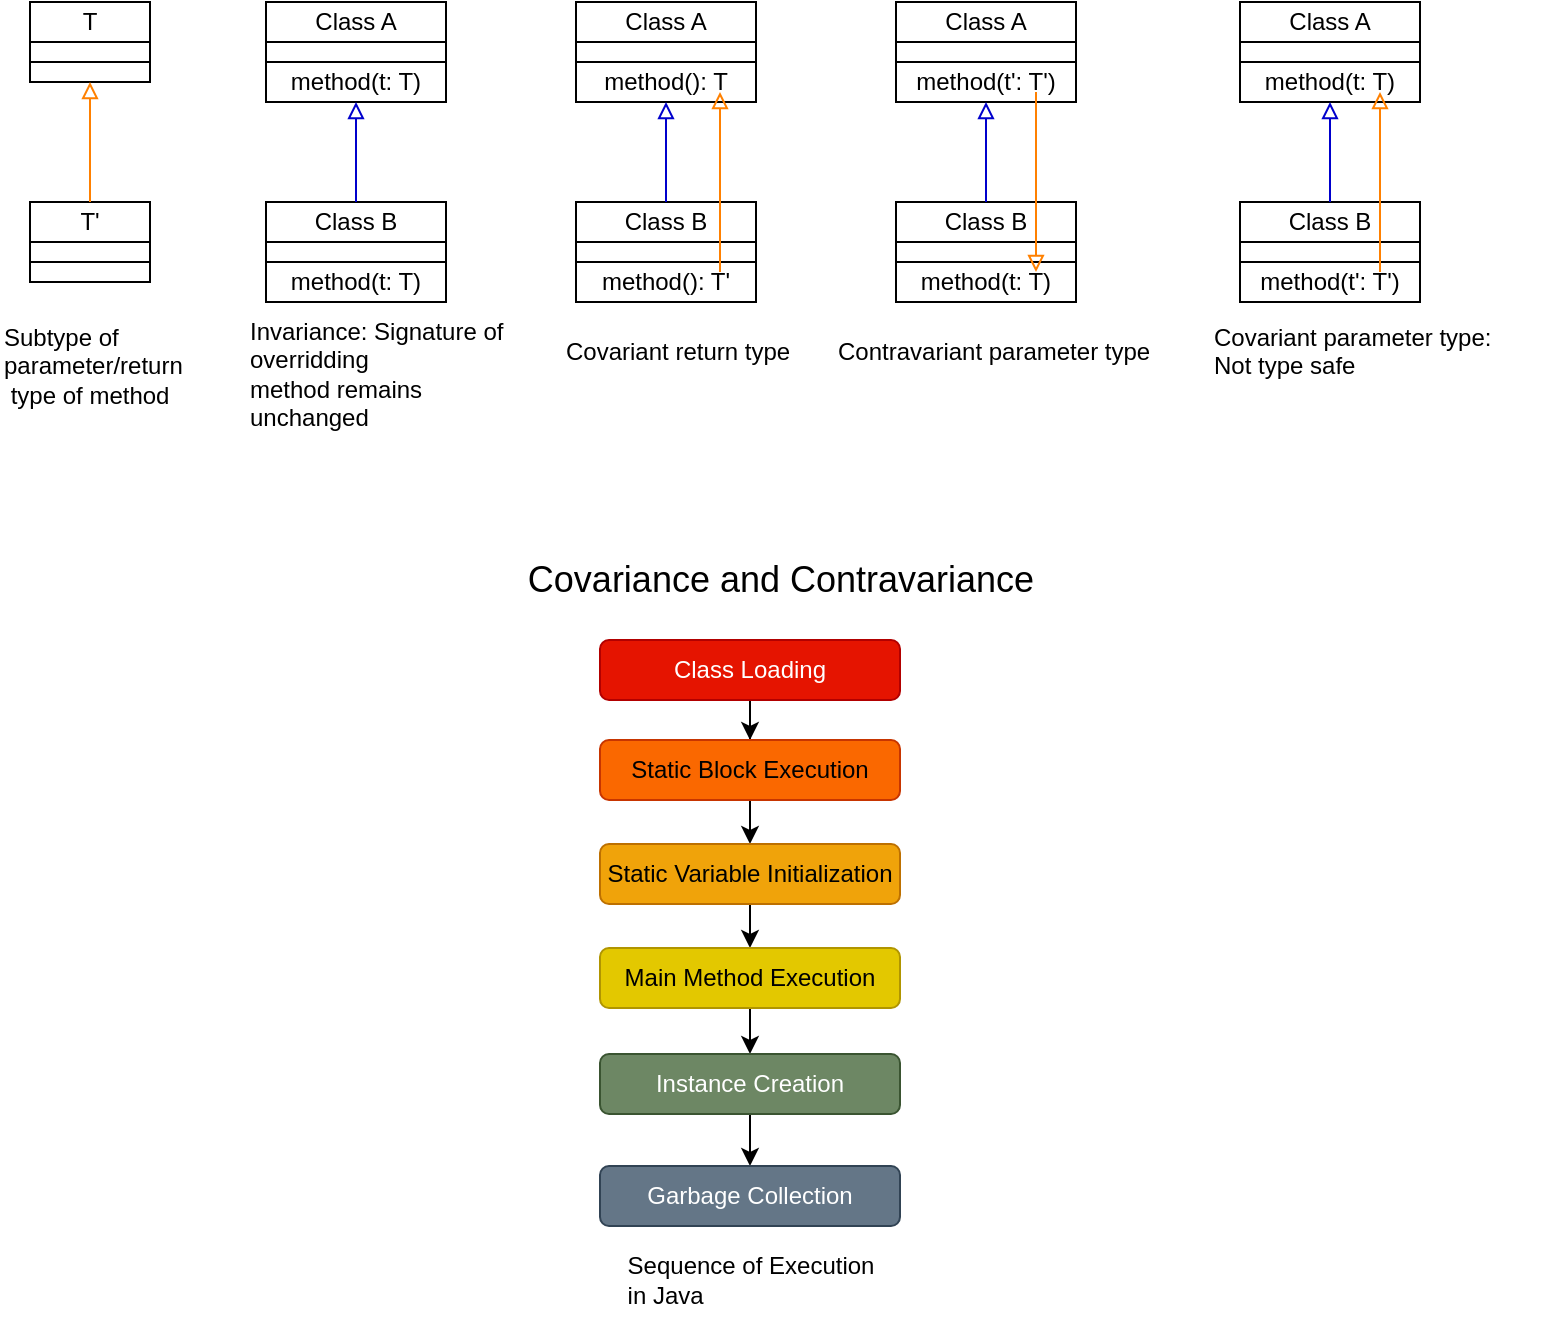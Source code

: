 <mxfile version="28.2.5" pages="3">
  <diagram name="OOPS-basics" id="QpAsIc9VxQo2tAjJdrUa">
    <mxGraphModel dx="1426" dy="793" grid="1" gridSize="10" guides="1" tooltips="1" connect="1" arrows="1" fold="1" page="1" pageScale="1" pageWidth="850" pageHeight="1100" math="0" shadow="0">
      <root>
        <mxCell id="0" />
        <mxCell id="1" parent="0" />
        <mxCell id="6JyDffBrf_J0hEYX_xAe-16" value="" style="group" parent="1" vertex="1" connectable="0">
          <mxGeometry x="65" y="41" width="60" height="40" as="geometry" />
        </mxCell>
        <mxCell id="6JyDffBrf_J0hEYX_xAe-12" value="T" style="rounded=0;whiteSpace=wrap;html=1;" parent="6JyDffBrf_J0hEYX_xAe-16" vertex="1">
          <mxGeometry width="60" height="20" as="geometry" />
        </mxCell>
        <mxCell id="6JyDffBrf_J0hEYX_xAe-13" value="" style="rounded=0;whiteSpace=wrap;html=1;" parent="6JyDffBrf_J0hEYX_xAe-16" vertex="1">
          <mxGeometry y="20" width="60" height="10" as="geometry" />
        </mxCell>
        <mxCell id="6JyDffBrf_J0hEYX_xAe-15" value="" style="rounded=0;whiteSpace=wrap;html=1;" parent="6JyDffBrf_J0hEYX_xAe-16" vertex="1">
          <mxGeometry y="30" width="60" height="10" as="geometry" />
        </mxCell>
        <mxCell id="6JyDffBrf_J0hEYX_xAe-17" value="" style="group" parent="1" vertex="1" connectable="0">
          <mxGeometry x="65" y="141" width="60" height="40" as="geometry" />
        </mxCell>
        <mxCell id="6JyDffBrf_J0hEYX_xAe-18" value="T&#39;" style="rounded=0;whiteSpace=wrap;html=1;" parent="6JyDffBrf_J0hEYX_xAe-17" vertex="1">
          <mxGeometry width="60" height="20" as="geometry" />
        </mxCell>
        <mxCell id="6JyDffBrf_J0hEYX_xAe-19" value="" style="rounded=0;whiteSpace=wrap;html=1;" parent="6JyDffBrf_J0hEYX_xAe-17" vertex="1">
          <mxGeometry y="20" width="60" height="10" as="geometry" />
        </mxCell>
        <mxCell id="6JyDffBrf_J0hEYX_xAe-20" value="" style="rounded=0;whiteSpace=wrap;html=1;" parent="6JyDffBrf_J0hEYX_xAe-17" vertex="1">
          <mxGeometry y="30" width="60" height="10" as="geometry" />
        </mxCell>
        <mxCell id="6JyDffBrf_J0hEYX_xAe-21" value="" style="endArrow=block;endFill=0;html=1;edgeStyle=orthogonalEdgeStyle;align=left;verticalAlign=top;rounded=0;strokeColor=#FF8000;exitX=0.5;exitY=0;exitDx=0;exitDy=0;" parent="1" source="6JyDffBrf_J0hEYX_xAe-18" edge="1">
          <mxGeometry x="-1" relative="1" as="geometry">
            <mxPoint x="95" y="124.429" as="sourcePoint" />
            <mxPoint x="95" y="81" as="targetPoint" />
            <mxPoint as="offset" />
          </mxGeometry>
        </mxCell>
        <mxCell id="6JyDffBrf_J0hEYX_xAe-24" value="" style="group" parent="1" vertex="1" connectable="0">
          <mxGeometry x="183" y="41" width="90" height="50" as="geometry" />
        </mxCell>
        <mxCell id="6JyDffBrf_J0hEYX_xAe-25" value="Class A" style="rounded=0;whiteSpace=wrap;html=1;" parent="6JyDffBrf_J0hEYX_xAe-24" vertex="1">
          <mxGeometry width="90" height="20" as="geometry" />
        </mxCell>
        <mxCell id="6JyDffBrf_J0hEYX_xAe-26" value="" style="rounded=0;whiteSpace=wrap;html=1;" parent="6JyDffBrf_J0hEYX_xAe-24" vertex="1">
          <mxGeometry y="20" width="90" height="10" as="geometry" />
        </mxCell>
        <mxCell id="6JyDffBrf_J0hEYX_xAe-27" value="method(t: T)" style="rounded=0;whiteSpace=wrap;html=1;" parent="6JyDffBrf_J0hEYX_xAe-24" vertex="1">
          <mxGeometry y="30" width="90" height="20" as="geometry" />
        </mxCell>
        <mxCell id="6JyDffBrf_J0hEYX_xAe-37" value="" style="group" parent="1" vertex="1" connectable="0">
          <mxGeometry x="183" y="141" width="90" height="50" as="geometry" />
        </mxCell>
        <mxCell id="6JyDffBrf_J0hEYX_xAe-38" value="Class B" style="rounded=0;whiteSpace=wrap;html=1;" parent="6JyDffBrf_J0hEYX_xAe-37" vertex="1">
          <mxGeometry width="90" height="20" as="geometry" />
        </mxCell>
        <mxCell id="6JyDffBrf_J0hEYX_xAe-39" value="" style="rounded=0;whiteSpace=wrap;html=1;" parent="6JyDffBrf_J0hEYX_xAe-37" vertex="1">
          <mxGeometry y="20" width="90" height="10" as="geometry" />
        </mxCell>
        <mxCell id="6JyDffBrf_J0hEYX_xAe-40" value="method(t: T)" style="rounded=0;whiteSpace=wrap;html=1;" parent="6JyDffBrf_J0hEYX_xAe-37" vertex="1">
          <mxGeometry y="30" width="90" height="20" as="geometry" />
        </mxCell>
        <mxCell id="6JyDffBrf_J0hEYX_xAe-42" style="edgeStyle=orthogonalEdgeStyle;rounded=0;orthogonalLoop=1;jettySize=auto;html=1;entryX=0.5;entryY=1;entryDx=0;entryDy=0;strokeColor=#0000CC;endArrow=block;endFill=0;" parent="1" source="6JyDffBrf_J0hEYX_xAe-38" target="6JyDffBrf_J0hEYX_xAe-27" edge="1">
          <mxGeometry relative="1" as="geometry" />
        </mxCell>
        <mxCell id="6JyDffBrf_J0hEYX_xAe-43" value="" style="group" parent="1" vertex="1" connectable="0">
          <mxGeometry x="338" y="41" width="90" height="50" as="geometry" />
        </mxCell>
        <mxCell id="6JyDffBrf_J0hEYX_xAe-44" value="Class A" style="rounded=0;whiteSpace=wrap;html=1;" parent="6JyDffBrf_J0hEYX_xAe-43" vertex="1">
          <mxGeometry width="90" height="20" as="geometry" />
        </mxCell>
        <mxCell id="6JyDffBrf_J0hEYX_xAe-45" value="" style="rounded=0;whiteSpace=wrap;html=1;" parent="6JyDffBrf_J0hEYX_xAe-43" vertex="1">
          <mxGeometry y="20" width="90" height="10" as="geometry" />
        </mxCell>
        <mxCell id="6JyDffBrf_J0hEYX_xAe-46" value="method(): T" style="rounded=0;whiteSpace=wrap;html=1;" parent="6JyDffBrf_J0hEYX_xAe-43" vertex="1">
          <mxGeometry y="30" width="90" height="20" as="geometry" />
        </mxCell>
        <mxCell id="6JyDffBrf_J0hEYX_xAe-47" value="" style="group" parent="1" vertex="1" connectable="0">
          <mxGeometry x="338" y="141" width="90" height="50" as="geometry" />
        </mxCell>
        <mxCell id="6JyDffBrf_J0hEYX_xAe-48" value="Class B" style="rounded=0;whiteSpace=wrap;html=1;" parent="6JyDffBrf_J0hEYX_xAe-47" vertex="1">
          <mxGeometry width="90" height="20" as="geometry" />
        </mxCell>
        <mxCell id="6JyDffBrf_J0hEYX_xAe-49" value="" style="rounded=0;whiteSpace=wrap;html=1;" parent="6JyDffBrf_J0hEYX_xAe-47" vertex="1">
          <mxGeometry y="20" width="90" height="10" as="geometry" />
        </mxCell>
        <mxCell id="6JyDffBrf_J0hEYX_xAe-50" value="method(): T&#39;" style="rounded=0;whiteSpace=wrap;html=1;" parent="6JyDffBrf_J0hEYX_xAe-47" vertex="1">
          <mxGeometry y="30" width="90" height="20" as="geometry" />
        </mxCell>
        <mxCell id="6JyDffBrf_J0hEYX_xAe-51" style="edgeStyle=orthogonalEdgeStyle;rounded=0;orthogonalLoop=1;jettySize=auto;html=1;entryX=0.5;entryY=1;entryDx=0;entryDy=0;strokeColor=#0000CC;endArrow=block;endFill=0;" parent="1" source="6JyDffBrf_J0hEYX_xAe-48" target="6JyDffBrf_J0hEYX_xAe-46" edge="1">
          <mxGeometry relative="1" as="geometry" />
        </mxCell>
        <mxCell id="6JyDffBrf_J0hEYX_xAe-53" value="" style="endArrow=block;endFill=0;html=1;edgeStyle=orthogonalEdgeStyle;align=left;verticalAlign=top;rounded=0;strokeColor=#FF8000;" parent="1" edge="1">
          <mxGeometry x="-1" relative="1" as="geometry">
            <mxPoint x="410" y="176" as="sourcePoint" />
            <mxPoint x="410" y="86" as="targetPoint" />
            <mxPoint as="offset" />
          </mxGeometry>
        </mxCell>
        <mxCell id="6JyDffBrf_J0hEYX_xAe-54" value="" style="group" parent="1" vertex="1" connectable="0">
          <mxGeometry x="498" y="41" width="90" height="50" as="geometry" />
        </mxCell>
        <mxCell id="6JyDffBrf_J0hEYX_xAe-55" value="Class A" style="rounded=0;whiteSpace=wrap;html=1;" parent="6JyDffBrf_J0hEYX_xAe-54" vertex="1">
          <mxGeometry width="90" height="20" as="geometry" />
        </mxCell>
        <mxCell id="6JyDffBrf_J0hEYX_xAe-56" value="" style="rounded=0;whiteSpace=wrap;html=1;" parent="6JyDffBrf_J0hEYX_xAe-54" vertex="1">
          <mxGeometry y="20" width="90" height="10" as="geometry" />
        </mxCell>
        <mxCell id="6JyDffBrf_J0hEYX_xAe-57" value="method(t&#39;: T&#39;)" style="rounded=0;whiteSpace=wrap;html=1;" parent="6JyDffBrf_J0hEYX_xAe-54" vertex="1">
          <mxGeometry y="30" width="90" height="20" as="geometry" />
        </mxCell>
        <mxCell id="6JyDffBrf_J0hEYX_xAe-58" value="" style="group" parent="1" vertex="1" connectable="0">
          <mxGeometry x="498" y="141" width="90" height="50" as="geometry" />
        </mxCell>
        <mxCell id="6JyDffBrf_J0hEYX_xAe-59" value="Class B" style="rounded=0;whiteSpace=wrap;html=1;" parent="6JyDffBrf_J0hEYX_xAe-58" vertex="1">
          <mxGeometry width="90" height="20" as="geometry" />
        </mxCell>
        <mxCell id="6JyDffBrf_J0hEYX_xAe-60" value="" style="rounded=0;whiteSpace=wrap;html=1;" parent="6JyDffBrf_J0hEYX_xAe-58" vertex="1">
          <mxGeometry y="20" width="90" height="10" as="geometry" />
        </mxCell>
        <mxCell id="6JyDffBrf_J0hEYX_xAe-61" value="method(t: T)" style="rounded=0;whiteSpace=wrap;html=1;" parent="6JyDffBrf_J0hEYX_xAe-58" vertex="1">
          <mxGeometry y="30" width="90" height="20" as="geometry" />
        </mxCell>
        <mxCell id="6JyDffBrf_J0hEYX_xAe-62" style="edgeStyle=orthogonalEdgeStyle;rounded=0;orthogonalLoop=1;jettySize=auto;html=1;entryX=0.5;entryY=1;entryDx=0;entryDy=0;strokeColor=#0000CC;endArrow=block;endFill=0;" parent="1" source="6JyDffBrf_J0hEYX_xAe-59" target="6JyDffBrf_J0hEYX_xAe-57" edge="1">
          <mxGeometry relative="1" as="geometry" />
        </mxCell>
        <mxCell id="6JyDffBrf_J0hEYX_xAe-63" value="" style="endArrow=none;endFill=0;html=1;edgeStyle=orthogonalEdgeStyle;align=left;verticalAlign=top;rounded=0;strokeColor=#FF8000;startArrow=block;startFill=0;" parent="1" edge="1">
          <mxGeometry x="-1" relative="1" as="geometry">
            <mxPoint x="568" y="176" as="sourcePoint" />
            <mxPoint x="568" y="86" as="targetPoint" />
            <mxPoint as="offset" />
          </mxGeometry>
        </mxCell>
        <mxCell id="6JyDffBrf_J0hEYX_xAe-64" value="" style="group" parent="1" vertex="1" connectable="0">
          <mxGeometry x="670" y="41" width="90" height="50" as="geometry" />
        </mxCell>
        <mxCell id="6JyDffBrf_J0hEYX_xAe-65" value="Class A" style="rounded=0;whiteSpace=wrap;html=1;" parent="6JyDffBrf_J0hEYX_xAe-64" vertex="1">
          <mxGeometry width="90" height="20" as="geometry" />
        </mxCell>
        <mxCell id="6JyDffBrf_J0hEYX_xAe-66" value="" style="rounded=0;whiteSpace=wrap;html=1;" parent="6JyDffBrf_J0hEYX_xAe-64" vertex="1">
          <mxGeometry y="20" width="90" height="10" as="geometry" />
        </mxCell>
        <mxCell id="6JyDffBrf_J0hEYX_xAe-67" value="method(t: T)" style="rounded=0;whiteSpace=wrap;html=1;" parent="6JyDffBrf_J0hEYX_xAe-64" vertex="1">
          <mxGeometry y="30" width="90" height="20" as="geometry" />
        </mxCell>
        <mxCell id="6JyDffBrf_J0hEYX_xAe-68" value="" style="group" parent="1" vertex="1" connectable="0">
          <mxGeometry x="670" y="141" width="90" height="50" as="geometry" />
        </mxCell>
        <mxCell id="6JyDffBrf_J0hEYX_xAe-69" value="Class B" style="rounded=0;whiteSpace=wrap;html=1;" parent="6JyDffBrf_J0hEYX_xAe-68" vertex="1">
          <mxGeometry width="90" height="20" as="geometry" />
        </mxCell>
        <mxCell id="6JyDffBrf_J0hEYX_xAe-70" value="" style="rounded=0;whiteSpace=wrap;html=1;" parent="6JyDffBrf_J0hEYX_xAe-68" vertex="1">
          <mxGeometry y="20" width="90" height="10" as="geometry" />
        </mxCell>
        <mxCell id="6JyDffBrf_J0hEYX_xAe-71" value="method(t&#39;: T&#39;)" style="rounded=0;whiteSpace=wrap;html=1;" parent="6JyDffBrf_J0hEYX_xAe-68" vertex="1">
          <mxGeometry y="30" width="90" height="20" as="geometry" />
        </mxCell>
        <mxCell id="6JyDffBrf_J0hEYX_xAe-72" style="edgeStyle=orthogonalEdgeStyle;rounded=0;orthogonalLoop=1;jettySize=auto;html=1;entryX=0.5;entryY=1;entryDx=0;entryDy=0;strokeColor=#0000CC;endArrow=block;endFill=0;" parent="1" source="6JyDffBrf_J0hEYX_xAe-69" target="6JyDffBrf_J0hEYX_xAe-67" edge="1">
          <mxGeometry relative="1" as="geometry" />
        </mxCell>
        <mxCell id="6JyDffBrf_J0hEYX_xAe-74" value="" style="endArrow=block;endFill=0;html=1;edgeStyle=orthogonalEdgeStyle;align=left;verticalAlign=top;rounded=0;strokeColor=#FF8000;" parent="1" edge="1">
          <mxGeometry x="-1" relative="1" as="geometry">
            <mxPoint x="740" y="176" as="sourcePoint" />
            <mxPoint x="740" y="86" as="targetPoint" />
            <mxPoint as="offset" />
          </mxGeometry>
        </mxCell>
        <mxCell id="6JyDffBrf_J0hEYX_xAe-75" value="Subtype of&amp;nbsp;&lt;div&gt;parameter/return&lt;div&gt;&amp;nbsp;type of method&lt;/div&gt;&lt;/div&gt;" style="text;html=1;align=left;verticalAlign=middle;resizable=0;points=[];autosize=1;strokeColor=none;fillColor=none;" parent="1" vertex="1">
          <mxGeometry x="50" y="193" width="110" height="60" as="geometry" />
        </mxCell>
        <mxCell id="6JyDffBrf_J0hEYX_xAe-76" value="Invariance: Signature of&amp;nbsp;&lt;div&gt;overridding&amp;nbsp;&lt;div&gt;method remains&amp;nbsp;&lt;/div&gt;&lt;div&gt;unchanged&lt;/div&gt;&lt;/div&gt;" style="text;html=1;align=left;verticalAlign=middle;resizable=0;points=[];autosize=1;strokeColor=none;fillColor=none;" parent="1" vertex="1">
          <mxGeometry x="173" y="192" width="150" height="70" as="geometry" />
        </mxCell>
        <mxCell id="6JyDffBrf_J0hEYX_xAe-77" value="Covariant return type&lt;div&gt;&lt;br&gt;&lt;/div&gt;" style="text;html=1;align=left;verticalAlign=middle;resizable=0;points=[];autosize=1;strokeColor=none;fillColor=none;" parent="1" vertex="1">
          <mxGeometry x="331" y="203" width="140" height="40" as="geometry" />
        </mxCell>
        <mxCell id="6JyDffBrf_J0hEYX_xAe-78" value="Contravariant parameter type" style="text;html=1;align=left;verticalAlign=middle;resizable=0;points=[];autosize=1;strokeColor=none;fillColor=none;" parent="1" vertex="1">
          <mxGeometry x="467" y="201" width="180" height="30" as="geometry" />
        </mxCell>
        <mxCell id="6JyDffBrf_J0hEYX_xAe-80" value="Covariant parameter type:&amp;nbsp;&lt;div&gt;Not type safe&lt;div&gt;&lt;br&gt;&lt;/div&gt;&lt;/div&gt;" style="text;html=1;align=left;verticalAlign=middle;resizable=0;points=[];autosize=1;strokeColor=none;fillColor=none;" parent="1" vertex="1">
          <mxGeometry x="655" y="193" width="170" height="60" as="geometry" />
        </mxCell>
        <mxCell id="6JyDffBrf_J0hEYX_xAe-82" value="&lt;font style=&quot;font-size: 18px;&quot;&gt;Covariance and Contravariance&lt;/font&gt;" style="text;html=1;align=center;verticalAlign=middle;resizable=0;points=[];autosize=1;strokeColor=none;fillColor=none;" parent="1" vertex="1">
          <mxGeometry x="300" y="310" width="280" height="40" as="geometry" />
        </mxCell>
        <mxCell id="Rs4F7DQiWONIoje04-Jx-9" style="edgeStyle=orthogonalEdgeStyle;rounded=0;orthogonalLoop=1;jettySize=auto;html=1;entryX=0.5;entryY=0;entryDx=0;entryDy=0;" parent="1" source="Rs4F7DQiWONIoje04-Jx-1" target="Rs4F7DQiWONIoje04-Jx-4" edge="1">
          <mxGeometry relative="1" as="geometry" />
        </mxCell>
        <mxCell id="Rs4F7DQiWONIoje04-Jx-1" value="Class Loading" style="rounded=1;whiteSpace=wrap;html=1;fillColor=#e51400;fontColor=#ffffff;strokeColor=#B20000;" parent="1" vertex="1">
          <mxGeometry x="350" y="360" width="150" height="30" as="geometry" />
        </mxCell>
        <mxCell id="Rs4F7DQiWONIoje04-Jx-10" style="edgeStyle=orthogonalEdgeStyle;rounded=0;orthogonalLoop=1;jettySize=auto;html=1;entryX=0.5;entryY=0;entryDx=0;entryDy=0;" parent="1" source="Rs4F7DQiWONIoje04-Jx-4" target="Rs4F7DQiWONIoje04-Jx-5" edge="1">
          <mxGeometry relative="1" as="geometry" />
        </mxCell>
        <mxCell id="Rs4F7DQiWONIoje04-Jx-4" value="Static Block Execution" style="rounded=1;whiteSpace=wrap;html=1;fillColor=#fa6800;fontColor=#000000;strokeColor=#C73500;" parent="1" vertex="1">
          <mxGeometry x="350" y="410" width="150" height="30" as="geometry" />
        </mxCell>
        <mxCell id="Rs4F7DQiWONIoje04-Jx-11" style="edgeStyle=orthogonalEdgeStyle;rounded=0;orthogonalLoop=1;jettySize=auto;html=1;entryX=0.5;entryY=0;entryDx=0;entryDy=0;" parent="1" source="Rs4F7DQiWONIoje04-Jx-5" target="Rs4F7DQiWONIoje04-Jx-6" edge="1">
          <mxGeometry relative="1" as="geometry" />
        </mxCell>
        <mxCell id="Rs4F7DQiWONIoje04-Jx-5" value="Static Variable Initialization" style="rounded=1;whiteSpace=wrap;html=1;fillColor=#f0a30a;fontColor=#000000;strokeColor=#BD7000;" parent="1" vertex="1">
          <mxGeometry x="350" y="462" width="150" height="30" as="geometry" />
        </mxCell>
        <mxCell id="Rs4F7DQiWONIoje04-Jx-12" style="edgeStyle=orthogonalEdgeStyle;rounded=0;orthogonalLoop=1;jettySize=auto;html=1;entryX=0.5;entryY=0;entryDx=0;entryDy=0;" parent="1" source="Rs4F7DQiWONIoje04-Jx-6" target="Rs4F7DQiWONIoje04-Jx-7" edge="1">
          <mxGeometry relative="1" as="geometry" />
        </mxCell>
        <mxCell id="Rs4F7DQiWONIoje04-Jx-6" value="Main Method Execution" style="rounded=1;whiteSpace=wrap;html=1;fillColor=#e3c800;fontColor=#000000;strokeColor=#B09500;" parent="1" vertex="1">
          <mxGeometry x="350" y="514" width="150" height="30" as="geometry" />
        </mxCell>
        <mxCell id="Rs4F7DQiWONIoje04-Jx-13" style="edgeStyle=orthogonalEdgeStyle;rounded=0;orthogonalLoop=1;jettySize=auto;html=1;entryX=0.5;entryY=0;entryDx=0;entryDy=0;" parent="1" source="Rs4F7DQiWONIoje04-Jx-7" target="Rs4F7DQiWONIoje04-Jx-8" edge="1">
          <mxGeometry relative="1" as="geometry" />
        </mxCell>
        <mxCell id="Rs4F7DQiWONIoje04-Jx-7" value="Instance Creation" style="rounded=1;whiteSpace=wrap;html=1;fillColor=#6d8764;fontColor=#ffffff;strokeColor=#3A5431;" parent="1" vertex="1">
          <mxGeometry x="350" y="567" width="150" height="30" as="geometry" />
        </mxCell>
        <mxCell id="Rs4F7DQiWONIoje04-Jx-8" value="Garbage Collection" style="rounded=1;whiteSpace=wrap;html=1;fillColor=#647687;fontColor=#ffffff;strokeColor=#314354;" parent="1" vertex="1">
          <mxGeometry x="350" y="623" width="150" height="30" as="geometry" />
        </mxCell>
        <mxCell id="Rs4F7DQiWONIoje04-Jx-14" value="Sequence of Execution&lt;br&gt;&lt;div style=&quot;text-align: left;&quot;&gt;&lt;span style=&quot;background-color: transparent; color: light-dark(rgb(0, 0, 0), rgb(255, 255, 255));&quot;&gt;in Java&lt;/span&gt;&lt;/div&gt;" style="text;html=1;align=center;verticalAlign=middle;resizable=0;points=[];autosize=1;strokeColor=none;fillColor=none;" parent="1" vertex="1">
          <mxGeometry x="350" y="660" width="150" height="40" as="geometry" />
        </mxCell>
      </root>
    </mxGraphModel>
  </diagram>
  <diagram id="mVsqojiOygB-uuAasu_9" name="Loom">
    <mxGraphModel dx="1426" dy="794" grid="1" gridSize="10" guides="1" tooltips="1" connect="1" arrows="1" fold="1" page="1" pageScale="1" pageWidth="850" pageHeight="1100" math="0" shadow="0">
      <root>
        <mxCell id="0" />
        <mxCell id="1" parent="0" />
        <mxCell id="k1QlYY30l8eu8NrdW4HK-1" value="Spring MVC Application" style="text;html=1;align=center;verticalAlign=middle;resizable=0;points=[];autosize=1;strokeColor=none;fillColor=none;" parent="1" vertex="1">
          <mxGeometry x="330" y="10" width="150" height="30" as="geometry" />
        </mxCell>
        <mxCell id="k1QlYY30l8eu8NrdW4HK-2" value="" style="image;aspect=fixed;html=1;points=[];align=center;fontSize=12;image=img/lib/azure2/general/Browser.svg;sketch=1;curveFitting=1;jiggle=2;" parent="1" vertex="1">
          <mxGeometry x="90" y="166.243" width="45.647" height="36.517" as="geometry" />
        </mxCell>
        <mxCell id="k1QlYY30l8eu8NrdW4HK-3" value="" style="rounded=1;whiteSpace=wrap;html=1;dashed=1;dashPattern=8 8;sketch=1;curveFitting=1;jiggle=2;" parent="1" vertex="1">
          <mxGeometry x="222.346" y="40" width="184.568" height="289" as="geometry" />
        </mxCell>
        <mxCell id="k1QlYY30l8eu8NrdW4HK-5" value="" style="image;aspect=fixed;html=1;points=[];align=center;fontSize=12;image=img/lib/azure2/compute/Azure_Spring_Cloud.svg;" parent="1" vertex="1">
          <mxGeometry x="287.346" y="202.827" width="47.754" height="47.754" as="geometry" />
        </mxCell>
        <mxCell id="k1QlYY30l8eu8NrdW4HK-7" value="" style="dashed=0;outlineConnect=0;html=1;align=center;labelPosition=center;verticalLabelPosition=bottom;verticalAlign=top;shape=mxgraph.webicons.java;gradientColor=#DFDEDE;" parent="1" vertex="1">
          <mxGeometry x="273.543" y="81.588" width="82.173" height="72.18" as="geometry" />
        </mxCell>
        <mxCell id="k1QlYY30l8eu8NrdW4HK-8" value="" style="html=1;verticalLabelPosition=bottom;align=center;labelBackgroundColor=#ffffff;verticalAlign=top;strokeWidth=2;strokeColor=#0080F0;shadow=0;dashed=0;shape=mxgraph.ios7.icons.data;" parent="1" vertex="1">
          <mxGeometry x="559.383" y="43.524" width="56.173" height="49.341" as="geometry" />
        </mxCell>
        <mxCell id="k1QlYY30l8eu8NrdW4HK-9" value="" style="image;aspect=fixed;html=1;points=[];align=center;fontSize=12;image=img/lib/azure2/general/Files.svg;sketch=1;curveFitting=1;jiggle=2;" parent="1" vertex="1">
          <mxGeometry x="559.383" y="108.726" width="56.181" height="61.448" as="geometry" />
        </mxCell>
        <mxCell id="k1QlYY30l8eu8NrdW4HK-10" value="" style="outlineConnect=0;fontColor=#232F3E;gradientColor=none;strokeColor=#232F3E;fillColor=#ffffff;dashed=0;verticalLabelPosition=bottom;verticalAlign=top;align=center;html=1;fontSize=12;fontStyle=0;aspect=fixed;shape=mxgraph.aws4.resourceIcon;resIcon=mxgraph.aws4.internet;" parent="1" vertex="1">
          <mxGeometry x="559.383" y="192.959" width="61.799" height="61.799" as="geometry" />
        </mxCell>
        <mxCell id="k1QlYY30l8eu8NrdW4HK-11" value="" style="points=[];aspect=fixed;html=1;align=center;shadow=0;dashed=0;fillColor=#FF6A00;strokeColor=none;shape=mxgraph.alibaba_cloud.kafka;" parent="1" vertex="1">
          <mxGeometry x="559.383" y="283.183" width="56.883" height="42.136" as="geometry" />
        </mxCell>
        <mxCell id="k1QlYY30l8eu8NrdW4HK-12" value="" style="endArrow=classic;html=1;rounded=0;sketch=1;curveFitting=1;jiggle=2;" parent="1" edge="1">
          <mxGeometry width="50" height="50" relative="1" as="geometry">
            <mxPoint x="406.914" y="67.49" as="sourcePoint" />
            <mxPoint x="559.383" y="67.49" as="targetPoint" />
          </mxGeometry>
        </mxCell>
        <mxCell id="k1QlYY30l8eu8NrdW4HK-13" value="" style="endArrow=classic;html=1;rounded=0;sketch=1;curveFitting=1;jiggle=2;" parent="1" edge="1">
          <mxGeometry width="50" height="50" relative="1" as="geometry">
            <mxPoint x="406.914" y="130.929" as="sourcePoint" />
            <mxPoint x="559.383" y="130.929" as="targetPoint" />
          </mxGeometry>
        </mxCell>
        <mxCell id="k1QlYY30l8eu8NrdW4HK-14" value="" style="endArrow=classic;html=1;rounded=0;sketch=1;curveFitting=1;jiggle=2;" parent="1" edge="1">
          <mxGeometry width="50" height="50" relative="1" as="geometry">
            <mxPoint x="406.914" y="223.734" as="sourcePoint" />
            <mxPoint x="559.383" y="223.734" as="targetPoint" />
          </mxGeometry>
        </mxCell>
        <mxCell id="k1QlYY30l8eu8NrdW4HK-15" value="" style="endArrow=classic;html=1;rounded=0;sketch=1;curveFitting=1;jiggle=2;" parent="1" edge="1">
          <mxGeometry width="50" height="50" relative="1" as="geometry">
            <mxPoint x="406.914" y="300.1" as="sourcePoint" />
            <mxPoint x="559.383" y="300.1" as="targetPoint" />
          </mxGeometry>
        </mxCell>
        <mxCell id="k1QlYY30l8eu8NrdW4HK-16" value="Database" style="text;html=1;align=center;verticalAlign=middle;resizable=0;points=[];autosize=1;strokeColor=none;fillColor=none;sketch=1;curveFitting=1;jiggle=2;" parent="1" vertex="1">
          <mxGeometry x="447.037" y="43.524" width="70" height="30" as="geometry" />
        </mxCell>
        <mxCell id="k1QlYY30l8eu8NrdW4HK-17" value="InputStream" style="text;html=1;align=center;verticalAlign=middle;resizable=0;points=[];autosize=1;strokeColor=none;fillColor=none;sketch=1;curveFitting=1;jiggle=2;" parent="1" vertex="1">
          <mxGeometry x="439.012" y="107.104" width="90" height="30" as="geometry" />
        </mxCell>
        <mxCell id="k1QlYY30l8eu8NrdW4HK-18" value="HTTP" style="text;html=1;align=center;verticalAlign=middle;resizable=0;points=[];autosize=1;strokeColor=none;fillColor=none;sketch=1;curveFitting=1;jiggle=2;" parent="1" vertex="1">
          <mxGeometry x="463.086" y="202.827" width="50" height="30" as="geometry" />
        </mxCell>
        <mxCell id="k1QlYY30l8eu8NrdW4HK-19" value="Message Brokers" style="text;html=1;align=center;verticalAlign=middle;resizable=0;points=[];autosize=1;strokeColor=none;fillColor=none;sketch=1;curveFitting=1;jiggle=2;" parent="1" vertex="1">
          <mxGeometry x="435" y="277.544" width="120" height="30" as="geometry" />
        </mxCell>
        <mxCell id="k1QlYY30l8eu8NrdW4HK-21" value="" style="endArrow=classic;html=1;rounded=0;sketch=1;curveFitting=1;jiggle=2;" parent="1" edge="1">
          <mxGeometry width="50" height="50" relative="1" as="geometry">
            <mxPoint x="140" y="190" as="sourcePoint" />
            <mxPoint x="220" y="190" as="targetPoint" />
          </mxGeometry>
        </mxCell>
        <mxCell id="k1QlYY30l8eu8NrdW4HK-22" value="Thread Per Request Model - Spring" style="text;html=1;align=center;verticalAlign=middle;resizable=0;points=[];autosize=1;strokeColor=none;fillColor=none;sketch=1;curveFitting=1;jiggle=2;" parent="1" vertex="1">
          <mxGeometry x="110" y="369" width="210" height="30" as="geometry" />
        </mxCell>
        <mxCell id="k1QlYY30l8eu8NrdW4HK-23" value="" style="image;aspect=fixed;html=1;points=[];align=center;fontSize=12;image=img/lib/azure2/general/Browser.svg;sketch=1;curveFitting=1;jiggle=2;" parent="1" vertex="1">
          <mxGeometry x="90" y="484.5" width="125" height="100" as="geometry" />
        </mxCell>
        <mxCell id="k1QlYY30l8eu8NrdW4HK-24" value="" style="rounded=1;whiteSpace=wrap;html=1;dashed=1;dashPattern=8 8;sketch=1;curveFitting=1;jiggle=2;" parent="1" vertex="1">
          <mxGeometry x="330" y="390" width="160" height="260" as="geometry" />
        </mxCell>
        <mxCell id="k1QlYY30l8eu8NrdW4HK-25" value="Thread" style="rounded=1;whiteSpace=wrap;html=1;fillColor=#f8cecc;strokeColor=#b85450;sketch=1;curveFitting=1;jiggle=2;" parent="1" vertex="1">
          <mxGeometry x="347.95" y="398" width="120" height="30" as="geometry" />
        </mxCell>
        <mxCell id="k1QlYY30l8eu8NrdW4HK-26" value="Thread" style="rounded=1;whiteSpace=wrap;html=1;fillColor=#f8cecc;strokeColor=#b85450;sketch=1;curveFitting=1;jiggle=2;" parent="1" vertex="1">
          <mxGeometry x="347.95" y="447.5" width="120" height="30" as="geometry" />
        </mxCell>
        <mxCell id="k1QlYY30l8eu8NrdW4HK-27" value="Thread" style="rounded=1;whiteSpace=wrap;html=1;fillColor=#f8cecc;strokeColor=#b85450;sketch=1;curveFitting=1;jiggle=2;" parent="1" vertex="1">
          <mxGeometry x="349.04" y="493" width="120" height="30" as="geometry" />
        </mxCell>
        <mxCell id="k1QlYY30l8eu8NrdW4HK-28" value="Thread" style="rounded=1;whiteSpace=wrap;html=1;fillColor=#f8cecc;strokeColor=#b85450;sketch=1;curveFitting=1;jiggle=2;" parent="1" vertex="1">
          <mxGeometry x="349.04" y="543" width="120" height="30" as="geometry" />
        </mxCell>
        <mxCell id="k1QlYY30l8eu8NrdW4HK-29" value="Thread" style="rounded=1;whiteSpace=wrap;html=1;fillColor=#f8cecc;strokeColor=#b85450;sketch=1;curveFitting=1;jiggle=2;" parent="1" vertex="1">
          <mxGeometry x="349.04" y="593" width="120" height="30" as="geometry" />
        </mxCell>
        <mxCell id="k1QlYY30l8eu8NrdW4HK-30" value="" style="endArrow=classic;html=1;rounded=0;sketch=1;curveFitting=1;jiggle=2;" parent="1" edge="1">
          <mxGeometry width="50" height="50" relative="1" as="geometry">
            <mxPoint x="220" y="500" as="sourcePoint" />
            <mxPoint x="320" y="500" as="targetPoint" />
          </mxGeometry>
        </mxCell>
        <mxCell id="k1QlYY30l8eu8NrdW4HK-31" value="" style="endArrow=classic;html=1;rounded=0;sketch=1;curveFitting=1;jiggle=2;" parent="1" edge="1">
          <mxGeometry width="50" height="50" relative="1" as="geometry">
            <mxPoint x="320" y="550" as="sourcePoint" />
            <mxPoint x="220" y="550" as="targetPoint" />
          </mxGeometry>
        </mxCell>
        <mxCell id="k1QlYY30l8eu8NrdW4HK-32" value="Request" style="text;html=1;align=center;verticalAlign=middle;resizable=0;points=[];autosize=1;strokeColor=none;fillColor=none;sketch=1;curveFitting=1;jiggle=2;" parent="1" vertex="1">
          <mxGeometry x="235" y="470" width="70" height="30" as="geometry" />
        </mxCell>
        <mxCell id="k1QlYY30l8eu8NrdW4HK-33" value="Response" style="text;html=1;align=center;verticalAlign=middle;resizable=0;points=[];autosize=1;strokeColor=none;fillColor=none;sketch=1;curveFitting=1;jiggle=2;" parent="1" vertex="1">
          <mxGeometry x="230" y="518" width="80" height="30" as="geometry" />
        </mxCell>
        <mxCell id="k1QlYY30l8eu8NrdW4HK-34" value="" style="html=1;verticalLabelPosition=bottom;align=center;labelBackgroundColor=#ffffff;verticalAlign=top;strokeWidth=2;strokeColor=#0080F0;shadow=0;dashed=0;shape=mxgraph.ios7.icons.data;" parent="1" vertex="1">
          <mxGeometry x="601" y="399" width="30" height="30" as="geometry" />
        </mxCell>
        <mxCell id="k1QlYY30l8eu8NrdW4HK-35" value="" style="image;aspect=fixed;html=1;points=[];align=center;fontSize=12;image=img/lib/azure2/general/Files.svg;sketch=1;curveFitting=1;jiggle=2;" parent="1" vertex="1">
          <mxGeometry x="600" y="445.1" width="31.82" height="34.8" as="geometry" />
        </mxCell>
        <mxCell id="k1QlYY30l8eu8NrdW4HK-36" value="" style="outlineConnect=0;fontColor=#232F3E;gradientColor=none;strokeColor=#232F3E;fillColor=#ffffff;dashed=0;verticalLabelPosition=bottom;verticalAlign=top;align=center;html=1;fontSize=12;fontStyle=0;aspect=fixed;shape=mxgraph.aws4.resourceIcon;resIcon=mxgraph.aws4.internet;" parent="1" vertex="1">
          <mxGeometry x="600" y="541.86" width="32.28" height="32.28" as="geometry" />
        </mxCell>
        <mxCell id="k1QlYY30l8eu8NrdW4HK-37" value="" style="points=[];aspect=fixed;html=1;align=center;shadow=0;dashed=0;fillColor=#FF6A00;strokeColor=none;shape=mxgraph.alibaba_cloud.kafka;" parent="1" vertex="1">
          <mxGeometry x="602.18" y="597.83" width="27.46" height="20.34" as="geometry" />
        </mxCell>
        <mxCell id="k1QlYY30l8eu8NrdW4HK-38" value="" style="html=1;verticalLabelPosition=bottom;align=center;labelBackgroundColor=#ffffff;verticalAlign=top;strokeWidth=2;strokeColor=#0080F0;shadow=0;dashed=0;shape=mxgraph.ios7.icons.data;" parent="1" vertex="1">
          <mxGeometry x="598.73" y="493" width="30" height="30" as="geometry" />
        </mxCell>
        <mxCell id="k1QlYY30l8eu8NrdW4HK-39" value="" style="endArrow=classic;html=1;rounded=0;sketch=1;curveFitting=1;jiggle=2;" parent="1" edge="1">
          <mxGeometry width="50" height="50" relative="1" as="geometry">
            <mxPoint x="470" y="410" as="sourcePoint" />
            <mxPoint x="590" y="410" as="targetPoint" />
          </mxGeometry>
        </mxCell>
        <mxCell id="k1QlYY30l8eu8NrdW4HK-40" value="" style="endArrow=classic;html=1;rounded=0;sketch=1;curveFitting=1;jiggle=2;" parent="1" edge="1">
          <mxGeometry width="50" height="50" relative="1" as="geometry">
            <mxPoint x="469.73" y="462.16" as="sourcePoint" />
            <mxPoint x="589.73" y="462.16" as="targetPoint" />
          </mxGeometry>
        </mxCell>
        <mxCell id="k1QlYY30l8eu8NrdW4HK-41" value="" style="endArrow=classic;html=1;rounded=0;sketch=1;curveFitting=1;jiggle=2;" parent="1" edge="1">
          <mxGeometry width="50" height="50" relative="1" as="geometry">
            <mxPoint x="470.95" y="507.66" as="sourcePoint" />
            <mxPoint x="590.95" y="507.66" as="targetPoint" />
          </mxGeometry>
        </mxCell>
        <mxCell id="k1QlYY30l8eu8NrdW4HK-42" value="" style="endArrow=classic;html=1;rounded=0;sketch=1;curveFitting=1;jiggle=2;" parent="1" edge="1">
          <mxGeometry width="50" height="50" relative="1" as="geometry">
            <mxPoint x="472.04" y="557.66" as="sourcePoint" />
            <mxPoint x="592.04" y="557.66" as="targetPoint" />
          </mxGeometry>
        </mxCell>
        <mxCell id="k1QlYY30l8eu8NrdW4HK-43" value="" style="endArrow=classic;html=1;rounded=0;sketch=1;curveFitting=1;jiggle=2;" parent="1" edge="1">
          <mxGeometry width="50" height="50" relative="1" as="geometry">
            <mxPoint x="471.04" y="607.66" as="sourcePoint" />
            <mxPoint x="591.04" y="607.66" as="targetPoint" />
          </mxGeometry>
        </mxCell>
        <mxCell id="k1QlYY30l8eu8NrdW4HK-44" value="&lt;font style=&quot;color: light-dark(rgb(0, 0, 0), rgb(255, 0, 0));&quot;&gt;* Only maximum number of threads are allowed&lt;/font&gt;" style="text;html=1;align=center;verticalAlign=middle;resizable=0;points=[];autosize=1;strokeColor=none;fillColor=none;" parent="1" vertex="1">
          <mxGeometry x="90" y="650" width="280" height="30" as="geometry" />
        </mxCell>
        <mxCell id="k1QlYY30l8eu8NrdW4HK-45" value="Java is Made of Threads: wrapper around OS threads" style="text;html=1;align=center;verticalAlign=middle;resizable=0;points=[];autosize=1;strokeColor=none;fillColor=none;" parent="1" vertex="1">
          <mxGeometry x="90" y="690" width="310" height="30" as="geometry" />
        </mxCell>
        <mxCell id="k1QlYY30l8eu8NrdW4HK-46" value="" style="rounded=1;whiteSpace=wrap;html=1;dashed=1;sketch=1;curveFitting=1;jiggle=2;" parent="1" vertex="1">
          <mxGeometry x="110" y="720" width="530" height="290" as="geometry" />
        </mxCell>
        <mxCell id="k1QlYY30l8eu8NrdW4HK-48" value="" style="endArrow=none;dashed=1;html=1;rounded=0;entryX=0.925;entryY=0.483;entryDx=0;entryDy=0;entryPerimeter=0;sketch=1;curveFitting=1;jiggle=2;" parent="1" edge="1">
          <mxGeometry width="50" height="50" relative="1" as="geometry">
            <mxPoint x="139" y="865" as="sourcePoint" />
            <mxPoint x="609.25" y="865.07" as="targetPoint" />
          </mxGeometry>
        </mxCell>
        <mxCell id="k1QlYY30l8eu8NrdW4HK-49" value="&lt;font style=&quot;font-size: 16px;&quot;&gt;Java&lt;/font&gt;" style="text;html=1;align=center;verticalAlign=middle;resizable=0;points=[];autosize=1;strokeColor=none;fillColor=none;sketch=1;curveFitting=1;jiggle=2;" parent="1" vertex="1">
          <mxGeometry x="122.5" y="750" width="60" height="30" as="geometry" />
        </mxCell>
        <mxCell id="k1QlYY30l8eu8NrdW4HK-50" value="&lt;font style=&quot;font-size: 16px;&quot;&gt;OS&lt;/font&gt;" style="text;html=1;align=center;verticalAlign=middle;resizable=0;points=[];autosize=1;strokeColor=none;fillColor=none;sketch=1;curveFitting=1;jiggle=2;" parent="1" vertex="1">
          <mxGeometry x="127.5" y="920" width="50" height="30" as="geometry" />
        </mxCell>
        <mxCell id="k1QlYY30l8eu8NrdW4HK-51" value="Scheduler" style="rounded=1;whiteSpace=wrap;html=1;dashed=1;sketch=1;curveFitting=1;jiggle=2;" parent="1" vertex="1">
          <mxGeometry x="145" y="876" width="70" height="20" as="geometry" />
        </mxCell>
        <mxCell id="k1QlYY30l8eu8NrdW4HK-65" style="edgeStyle=orthogonalEdgeStyle;rounded=0;orthogonalLoop=1;jettySize=auto;html=1;entryX=0.5;entryY=1;entryDx=0;entryDy=0;endArrow=none;startFill=0;sketch=1;curveFitting=1;jiggle=2;" parent="1" source="k1QlYY30l8eu8NrdW4HK-52" target="k1QlYY30l8eu8NrdW4HK-58" edge="1">
          <mxGeometry relative="1" as="geometry" />
        </mxCell>
        <mxCell id="k1QlYY30l8eu8NrdW4HK-52" value="" style="rounded=0;whiteSpace=wrap;html=1;sketch=1;curveFitting=1;jiggle=2;" parent="1" vertex="1">
          <mxGeometry x="235" y="903" width="34" height="94" as="geometry" />
        </mxCell>
        <mxCell id="k1QlYY30l8eu8NrdW4HK-66" style="edgeStyle=orthogonalEdgeStyle;rounded=0;orthogonalLoop=1;jettySize=auto;html=1;entryX=0.5;entryY=1;entryDx=0;entryDy=0;endArrow=none;startFill=0;sketch=1;curveFitting=1;jiggle=2;" parent="1" source="k1QlYY30l8eu8NrdW4HK-53" target="k1QlYY30l8eu8NrdW4HK-59" edge="1">
          <mxGeometry relative="1" as="geometry" />
        </mxCell>
        <mxCell id="k1QlYY30l8eu8NrdW4HK-53" value="" style="rounded=0;whiteSpace=wrap;html=1;sketch=1;curveFitting=1;jiggle=2;" parent="1" vertex="1">
          <mxGeometry x="296.63" y="903" width="34" height="94" as="geometry" />
        </mxCell>
        <mxCell id="k1QlYY30l8eu8NrdW4HK-67" style="edgeStyle=orthogonalEdgeStyle;rounded=0;orthogonalLoop=1;jettySize=auto;html=1;endArrow=none;startFill=0;sketch=1;curveFitting=1;jiggle=2;" parent="1" source="k1QlYY30l8eu8NrdW4HK-54" target="k1QlYY30l8eu8NrdW4HK-60" edge="1">
          <mxGeometry relative="1" as="geometry" />
        </mxCell>
        <mxCell id="k1QlYY30l8eu8NrdW4HK-54" value="" style="rounded=0;whiteSpace=wrap;html=1;sketch=1;curveFitting=1;jiggle=2;" parent="1" vertex="1">
          <mxGeometry x="354.72" y="903" width="34" height="94" as="geometry" />
        </mxCell>
        <mxCell id="k1QlYY30l8eu8NrdW4HK-68" style="edgeStyle=orthogonalEdgeStyle;rounded=0;orthogonalLoop=1;jettySize=auto;html=1;endArrow=none;startFill=0;sketch=1;curveFitting=1;jiggle=2;" parent="1" source="k1QlYY30l8eu8NrdW4HK-55" target="k1QlYY30l8eu8NrdW4HK-61" edge="1">
          <mxGeometry relative="1" as="geometry" />
        </mxCell>
        <mxCell id="k1QlYY30l8eu8NrdW4HK-55" value="" style="rounded=0;whiteSpace=wrap;html=1;sketch=1;curveFitting=1;jiggle=2;" parent="1" vertex="1">
          <mxGeometry x="412.04" y="903" width="34" height="94" as="geometry" />
        </mxCell>
        <mxCell id="k1QlYY30l8eu8NrdW4HK-69" style="edgeStyle=orthogonalEdgeStyle;rounded=0;orthogonalLoop=1;jettySize=auto;html=1;endArrow=none;startFill=0;sketch=1;curveFitting=1;jiggle=2;" parent="1" source="k1QlYY30l8eu8NrdW4HK-56" target="k1QlYY30l8eu8NrdW4HK-62" edge="1">
          <mxGeometry relative="1" as="geometry" />
        </mxCell>
        <mxCell id="k1QlYY30l8eu8NrdW4HK-56" value="" style="rounded=0;whiteSpace=wrap;html=1;sketch=1;curveFitting=1;jiggle=2;" parent="1" vertex="1">
          <mxGeometry x="470.09" y="903" width="34" height="94" as="geometry" />
        </mxCell>
        <mxCell id="k1QlYY30l8eu8NrdW4HK-70" style="edgeStyle=orthogonalEdgeStyle;rounded=0;orthogonalLoop=1;jettySize=auto;html=1;entryX=0.5;entryY=1;entryDx=0;entryDy=0;endArrow=none;startFill=0;sketch=1;curveFitting=1;jiggle=2;" parent="1" source="k1QlYY30l8eu8NrdW4HK-57" target="k1QlYY30l8eu8NrdW4HK-63" edge="1">
          <mxGeometry relative="1" as="geometry" />
        </mxCell>
        <mxCell id="k1QlYY30l8eu8NrdW4HK-57" value="" style="rounded=0;whiteSpace=wrap;html=1;sketch=1;curveFitting=1;jiggle=2;" parent="1" vertex="1">
          <mxGeometry x="539" y="903" width="34" height="94" as="geometry" />
        </mxCell>
        <mxCell id="k1QlYY30l8eu8NrdW4HK-58" value="" style="rounded=0;whiteSpace=wrap;html=1;fillColor=#dae8fc;strokeColor=#6c8ebf;sketch=1;curveFitting=1;jiggle=2;" parent="1" vertex="1">
          <mxGeometry x="235.04" y="730" width="34" height="94" as="geometry" />
        </mxCell>
        <mxCell id="k1QlYY30l8eu8NrdW4HK-59" value="" style="rounded=0;whiteSpace=wrap;html=1;fillColor=#dae8fc;strokeColor=#6c8ebf;sketch=1;curveFitting=1;jiggle=2;" parent="1" vertex="1">
          <mxGeometry x="296.67" y="730" width="34" height="94" as="geometry" />
        </mxCell>
        <mxCell id="k1QlYY30l8eu8NrdW4HK-60" value="" style="rounded=0;whiteSpace=wrap;html=1;fillColor=#dae8fc;strokeColor=#6c8ebf;sketch=1;curveFitting=1;jiggle=2;" parent="1" vertex="1">
          <mxGeometry x="354.76" y="730" width="34" height="94" as="geometry" />
        </mxCell>
        <mxCell id="k1QlYY30l8eu8NrdW4HK-61" value="" style="rounded=0;whiteSpace=wrap;html=1;fillColor=#dae8fc;strokeColor=#6c8ebf;sketch=1;curveFitting=1;jiggle=2;" parent="1" vertex="1">
          <mxGeometry x="412.08" y="730" width="34" height="94" as="geometry" />
        </mxCell>
        <mxCell id="k1QlYY30l8eu8NrdW4HK-62" value="" style="rounded=0;whiteSpace=wrap;html=1;fillColor=#dae8fc;strokeColor=#6c8ebf;sketch=1;curveFitting=1;jiggle=2;" parent="1" vertex="1">
          <mxGeometry x="470.13" y="730" width="34" height="94" as="geometry" />
        </mxCell>
        <mxCell id="k1QlYY30l8eu8NrdW4HK-63" value="" style="rounded=0;whiteSpace=wrap;html=1;fillColor=#dae8fc;strokeColor=#6c8ebf;sketch=1;curveFitting=1;jiggle=2;" parent="1" vertex="1">
          <mxGeometry x="539.04" y="730" width="34" height="94" as="geometry" />
        </mxCell>
        <mxCell id="k1QlYY30l8eu8NrdW4HK-64" value="1:1" style="text;html=1;align=center;verticalAlign=middle;resizable=0;points=[];autosize=1;strokeColor=none;fillColor=none;sketch=1;curveFitting=1;jiggle=2;" parent="1" vertex="1">
          <mxGeometry x="105" y="850" width="40" height="30" as="geometry" />
        </mxCell>
        <mxCell id="k1QlYY30l8eu8NrdW4HK-71" value="Java Threads&lt;br&gt;or&lt;br&gt;Platform Threads" style="text;html=1;align=center;verticalAlign=middle;resizable=0;points=[];autosize=1;strokeColor=none;fillColor=none;" parent="1" vertex="1">
          <mxGeometry x="650" y="735" width="120" height="60" as="geometry" />
        </mxCell>
        <mxCell id="k1QlYY30l8eu8NrdW4HK-72" value="OS Threads&lt;br&gt;or&lt;br&gt;Native Threads" style="text;html=1;align=center;verticalAlign=middle;resizable=0;points=[];autosize=1;strokeColor=none;fillColor=none;" parent="1" vertex="1">
          <mxGeometry x="660" y="920" width="100" height="60" as="geometry" />
        </mxCell>
        <mxCell id="k1QlYY30l8eu8NrdW4HK-73" value="" style="rounded=1;whiteSpace=wrap;html=1;dashed=1;" parent="1" vertex="1">
          <mxGeometry x="109.22" y="1060" width="530" height="300" as="geometry" />
        </mxCell>
        <mxCell id="k1QlYY30l8eu8NrdW4HK-74" value="" style="endArrow=none;dashed=1;html=1;rounded=0;entryX=0.925;entryY=0.483;entryDx=0;entryDy=0;entryPerimeter=0;" parent="1" edge="1">
          <mxGeometry width="50" height="50" relative="1" as="geometry">
            <mxPoint x="138.22" y="1215" as="sourcePoint" />
            <mxPoint x="608.47" y="1215.07" as="targetPoint" />
          </mxGeometry>
        </mxCell>
        <mxCell id="k1QlYY30l8eu8NrdW4HK-75" value="&lt;font style=&quot;font-size: 16px;&quot;&gt;Java&lt;/font&gt;" style="text;html=1;align=center;verticalAlign=middle;resizable=0;points=[];autosize=1;strokeColor=none;fillColor=none;" parent="1" vertex="1">
          <mxGeometry x="121.72" y="1100" width="60" height="30" as="geometry" />
        </mxCell>
        <mxCell id="k1QlYY30l8eu8NrdW4HK-76" value="&lt;font style=&quot;font-size: 16px;&quot;&gt;OS&lt;/font&gt;" style="text;html=1;align=center;verticalAlign=middle;resizable=0;points=[];autosize=1;strokeColor=none;fillColor=none;" parent="1" vertex="1">
          <mxGeometry x="126.72" y="1270" width="50" height="30" as="geometry" />
        </mxCell>
        <mxCell id="k1QlYY30l8eu8NrdW4HK-77" value="Scheduler" style="rounded=1;whiteSpace=wrap;html=1;dashed=1;" parent="1" vertex="1">
          <mxGeometry x="144.22" y="1226" width="70" height="20" as="geometry" />
        </mxCell>
        <mxCell id="k1QlYY30l8eu8NrdW4HK-96" value="1:1" style="text;html=1;align=center;verticalAlign=middle;resizable=0;points=[];autosize=1;strokeColor=none;fillColor=none;" parent="1" vertex="1">
          <mxGeometry x="104.22" y="1200" width="40" height="30" as="geometry" />
        </mxCell>
        <mxCell id="k1QlYY30l8eu8NrdW4HK-137" style="edgeStyle=orthogonalEdgeStyle;rounded=0;orthogonalLoop=1;jettySize=auto;html=1;entryX=0.5;entryY=1;entryDx=0;entryDy=0;endArrow=none;startFill=0;" parent="1" source="k1QlYY30l8eu8NrdW4HK-97" target="k1QlYY30l8eu8NrdW4HK-101" edge="1">
          <mxGeometry relative="1" as="geometry" />
        </mxCell>
        <mxCell id="k1QlYY30l8eu8NrdW4HK-97" value="" style="rounded=0;whiteSpace=wrap;html=1;" parent="1" vertex="1">
          <mxGeometry x="242.5" y="1280" width="40" height="40" as="geometry" />
        </mxCell>
        <mxCell id="k1QlYY30l8eu8NrdW4HK-138" style="edgeStyle=orthogonalEdgeStyle;rounded=0;orthogonalLoop=1;jettySize=auto;html=1;endArrow=none;startFill=0;" parent="1" source="k1QlYY30l8eu8NrdW4HK-98" target="k1QlYY30l8eu8NrdW4HK-106" edge="1">
          <mxGeometry relative="1" as="geometry" />
        </mxCell>
        <mxCell id="k1QlYY30l8eu8NrdW4HK-98" value="" style="rounded=0;whiteSpace=wrap;html=1;" parent="1" vertex="1">
          <mxGeometry x="334" y="1280" width="40" height="40" as="geometry" />
        </mxCell>
        <mxCell id="k1QlYY30l8eu8NrdW4HK-139" style="edgeStyle=orthogonalEdgeStyle;rounded=0;orthogonalLoop=1;jettySize=auto;html=1;endArrow=none;startFill=0;" parent="1" source="k1QlYY30l8eu8NrdW4HK-99" target="k1QlYY30l8eu8NrdW4HK-107" edge="1">
          <mxGeometry relative="1" as="geometry" />
        </mxCell>
        <mxCell id="k1QlYY30l8eu8NrdW4HK-99" value="" style="rounded=0;whiteSpace=wrap;html=1;" parent="1" vertex="1">
          <mxGeometry x="434.07" y="1280" width="40" height="40" as="geometry" />
        </mxCell>
        <mxCell id="k1QlYY30l8eu8NrdW4HK-140" style="edgeStyle=orthogonalEdgeStyle;rounded=0;orthogonalLoop=1;jettySize=auto;html=1;endArrow=none;startFill=0;" parent="1" source="k1QlYY30l8eu8NrdW4HK-100" target="k1QlYY30l8eu8NrdW4HK-108" edge="1">
          <mxGeometry relative="1" as="geometry" />
        </mxCell>
        <mxCell id="k1QlYY30l8eu8NrdW4HK-100" value="" style="rounded=0;whiteSpace=wrap;html=1;" parent="1" vertex="1">
          <mxGeometry x="536.04" y="1280" width="40" height="40" as="geometry" />
        </mxCell>
        <mxCell id="k1QlYY30l8eu8NrdW4HK-132" style="edgeStyle=orthogonalEdgeStyle;rounded=0;orthogonalLoop=1;jettySize=auto;html=1;entryX=0.5;entryY=1;entryDx=0;entryDy=0;endArrow=none;startFill=0;" parent="1" source="k1QlYY30l8eu8NrdW4HK-101" target="k1QlYY30l8eu8NrdW4HK-112" edge="1">
          <mxGeometry relative="1" as="geometry" />
        </mxCell>
        <mxCell id="k1QlYY30l8eu8NrdW4HK-101" value="Platform&lt;br&gt;Thread" style="rounded=1;whiteSpace=wrap;html=1;fillStyle=hatch;fillColor=#d5e8d4;strokeColor=default;fixDash=0;gradientColor=none;perimeterSpacing=2;" parent="1" vertex="1">
          <mxGeometry x="225" y="1160" width="75" height="40" as="geometry" />
        </mxCell>
        <mxCell id="k1QlYY30l8eu8NrdW4HK-105" value="V" style="rounded=0;whiteSpace=wrap;html=1;fillColor=#dae8fc;strokeColor=#6c8ebf;" parent="1" vertex="1">
          <mxGeometry x="226.5" y="1077" width="20" height="20" as="geometry" />
        </mxCell>
        <mxCell id="k1QlYY30l8eu8NrdW4HK-133" style="edgeStyle=orthogonalEdgeStyle;rounded=0;orthogonalLoop=1;jettySize=auto;html=1;entryX=0.5;entryY=1;entryDx=0;entryDy=0;endArrow=none;startFill=0;" parent="1" source="k1QlYY30l8eu8NrdW4HK-106" target="k1QlYY30l8eu8NrdW4HK-118" edge="1">
          <mxGeometry relative="1" as="geometry" />
        </mxCell>
        <mxCell id="k1QlYY30l8eu8NrdW4HK-106" value="Platform&lt;br&gt;Thread" style="rounded=1;whiteSpace=wrap;html=1;fillStyle=hatch;fillColor=#d5e8d4;strokeColor=default;fixDash=0;gradientColor=none;perimeterSpacing=2;" parent="1" vertex="1">
          <mxGeometry x="316.5" y="1160" width="75" height="40" as="geometry" />
        </mxCell>
        <mxCell id="k1QlYY30l8eu8NrdW4HK-135" style="edgeStyle=orthogonalEdgeStyle;rounded=0;orthogonalLoop=1;jettySize=auto;html=1;entryX=0.5;entryY=1;entryDx=0;entryDy=0;endArrow=none;startFill=0;" parent="1" source="k1QlYY30l8eu8NrdW4HK-107" target="k1QlYY30l8eu8NrdW4HK-124" edge="1">
          <mxGeometry relative="1" as="geometry" />
        </mxCell>
        <mxCell id="k1QlYY30l8eu8NrdW4HK-107" value="Platform&lt;br&gt;Thread" style="rounded=1;whiteSpace=wrap;html=1;fillStyle=hatch;fillColor=#d5e8d4;strokeColor=default;fixDash=0;gradientColor=none;perimeterSpacing=2;" parent="1" vertex="1">
          <mxGeometry x="416.57" y="1160" width="75" height="40" as="geometry" />
        </mxCell>
        <mxCell id="k1QlYY30l8eu8NrdW4HK-136" style="edgeStyle=orthogonalEdgeStyle;rounded=0;orthogonalLoop=1;jettySize=auto;html=1;entryX=0.5;entryY=1;entryDx=0;entryDy=0;endArrow=none;startFill=0;" parent="1" source="k1QlYY30l8eu8NrdW4HK-108" target="k1QlYY30l8eu8NrdW4HK-130" edge="1">
          <mxGeometry relative="1" as="geometry" />
        </mxCell>
        <mxCell id="k1QlYY30l8eu8NrdW4HK-108" value="Platform&lt;br&gt;Thread" style="rounded=1;whiteSpace=wrap;html=1;fillStyle=hatch;fillColor=#d5e8d4;strokeColor=default;fixDash=0;gradientColor=none;perimeterSpacing=2;" parent="1" vertex="1">
          <mxGeometry x="518.54" y="1160" width="75" height="40" as="geometry" />
        </mxCell>
        <mxCell id="k1QlYY30l8eu8NrdW4HK-109" value="V" style="rounded=0;whiteSpace=wrap;html=1;fillColor=#dae8fc;strokeColor=#6c8ebf;" parent="1" vertex="1">
          <mxGeometry x="252.5" y="1077" width="20" height="20" as="geometry" />
        </mxCell>
        <mxCell id="k1QlYY30l8eu8NrdW4HK-110" value="V" style="rounded=0;whiteSpace=wrap;html=1;fillColor=#dae8fc;strokeColor=#6c8ebf;" parent="1" vertex="1">
          <mxGeometry x="278.5" y="1077" width="20" height="20" as="geometry" />
        </mxCell>
        <mxCell id="k1QlYY30l8eu8NrdW4HK-111" value="V" style="rounded=0;whiteSpace=wrap;html=1;fillColor=#dae8fc;strokeColor=#6c8ebf;" parent="1" vertex="1">
          <mxGeometry x="226.5" y="1104" width="20" height="20" as="geometry" />
        </mxCell>
        <mxCell id="k1QlYY30l8eu8NrdW4HK-112" value="V" style="rounded=0;whiteSpace=wrap;html=1;fillColor=#dae8fc;strokeColor=#6c8ebf;" parent="1" vertex="1">
          <mxGeometry x="252.5" y="1104" width="20" height="20" as="geometry" />
        </mxCell>
        <mxCell id="k1QlYY30l8eu8NrdW4HK-113" value="V" style="rounded=0;whiteSpace=wrap;html=1;fillColor=#dae8fc;strokeColor=#6c8ebf;" parent="1" vertex="1">
          <mxGeometry x="278.5" y="1104" width="20" height="20" as="geometry" />
        </mxCell>
        <mxCell id="k1QlYY30l8eu8NrdW4HK-114" value="V" style="rounded=0;whiteSpace=wrap;html=1;fillColor=#dae8fc;strokeColor=#6c8ebf;" parent="1" vertex="1">
          <mxGeometry x="318" y="1077" width="20" height="20" as="geometry" />
        </mxCell>
        <mxCell id="k1QlYY30l8eu8NrdW4HK-115" value="V" style="rounded=0;whiteSpace=wrap;html=1;fillColor=#dae8fc;strokeColor=#6c8ebf;" parent="1" vertex="1">
          <mxGeometry x="344" y="1077" width="20" height="20" as="geometry" />
        </mxCell>
        <mxCell id="k1QlYY30l8eu8NrdW4HK-116" value="V" style="rounded=0;whiteSpace=wrap;html=1;fillColor=#dae8fc;strokeColor=#6c8ebf;" parent="1" vertex="1">
          <mxGeometry x="370" y="1077" width="20" height="20" as="geometry" />
        </mxCell>
        <mxCell id="k1QlYY30l8eu8NrdW4HK-117" value="V" style="rounded=0;whiteSpace=wrap;html=1;fillColor=#dae8fc;strokeColor=#6c8ebf;" parent="1" vertex="1">
          <mxGeometry x="318" y="1104" width="20" height="20" as="geometry" />
        </mxCell>
        <mxCell id="k1QlYY30l8eu8NrdW4HK-118" value="V" style="rounded=0;whiteSpace=wrap;html=1;fillColor=#dae8fc;strokeColor=#6c8ebf;" parent="1" vertex="1">
          <mxGeometry x="344" y="1104" width="20" height="20" as="geometry" />
        </mxCell>
        <mxCell id="k1QlYY30l8eu8NrdW4HK-119" value="V" style="rounded=0;whiteSpace=wrap;html=1;fillColor=#dae8fc;strokeColor=#6c8ebf;" parent="1" vertex="1">
          <mxGeometry x="370" y="1104" width="20" height="20" as="geometry" />
        </mxCell>
        <mxCell id="k1QlYY30l8eu8NrdW4HK-120" value="V" style="rounded=0;whiteSpace=wrap;html=1;fillColor=#dae8fc;strokeColor=#6c8ebf;" parent="1" vertex="1">
          <mxGeometry x="418.07" y="1077" width="20" height="20" as="geometry" />
        </mxCell>
        <mxCell id="k1QlYY30l8eu8NrdW4HK-121" value="V" style="rounded=0;whiteSpace=wrap;html=1;fillColor=#dae8fc;strokeColor=#6c8ebf;" parent="1" vertex="1">
          <mxGeometry x="444.07" y="1077" width="20" height="20" as="geometry" />
        </mxCell>
        <mxCell id="k1QlYY30l8eu8NrdW4HK-122" value="V" style="rounded=0;whiteSpace=wrap;html=1;fillColor=#dae8fc;strokeColor=#6c8ebf;" parent="1" vertex="1">
          <mxGeometry x="470.07" y="1077" width="20" height="20" as="geometry" />
        </mxCell>
        <mxCell id="k1QlYY30l8eu8NrdW4HK-123" value="V" style="rounded=0;whiteSpace=wrap;html=1;fillColor=#dae8fc;strokeColor=#6c8ebf;" parent="1" vertex="1">
          <mxGeometry x="418.07" y="1104" width="20" height="20" as="geometry" />
        </mxCell>
        <mxCell id="k1QlYY30l8eu8NrdW4HK-124" value="V" style="rounded=0;whiteSpace=wrap;html=1;fillColor=#dae8fc;strokeColor=#6c8ebf;" parent="1" vertex="1">
          <mxGeometry x="444.07" y="1104" width="20" height="20" as="geometry" />
        </mxCell>
        <mxCell id="k1QlYY30l8eu8NrdW4HK-125" value="V" style="rounded=0;whiteSpace=wrap;html=1;fillColor=#dae8fc;strokeColor=#6c8ebf;" parent="1" vertex="1">
          <mxGeometry x="470.07" y="1104" width="20" height="20" as="geometry" />
        </mxCell>
        <mxCell id="k1QlYY30l8eu8NrdW4HK-126" value="V" style="rounded=0;whiteSpace=wrap;html=1;fillColor=#dae8fc;strokeColor=#6c8ebf;" parent="1" vertex="1">
          <mxGeometry x="520" y="1077" width="20" height="20" as="geometry" />
        </mxCell>
        <mxCell id="k1QlYY30l8eu8NrdW4HK-127" value="V" style="rounded=0;whiteSpace=wrap;html=1;fillColor=#dae8fc;strokeColor=#6c8ebf;" parent="1" vertex="1">
          <mxGeometry x="546" y="1077" width="20" height="20" as="geometry" />
        </mxCell>
        <mxCell id="k1QlYY30l8eu8NrdW4HK-128" value="V" style="rounded=0;whiteSpace=wrap;html=1;fillColor=#dae8fc;strokeColor=#6c8ebf;" parent="1" vertex="1">
          <mxGeometry x="572" y="1077" width="20" height="20" as="geometry" />
        </mxCell>
        <mxCell id="k1QlYY30l8eu8NrdW4HK-129" value="V" style="rounded=0;whiteSpace=wrap;html=1;fillColor=#dae8fc;strokeColor=#6c8ebf;" parent="1" vertex="1">
          <mxGeometry x="520" y="1104" width="20" height="20" as="geometry" />
        </mxCell>
        <mxCell id="k1QlYY30l8eu8NrdW4HK-130" value="V" style="rounded=0;whiteSpace=wrap;html=1;fillColor=#dae8fc;strokeColor=#6c8ebf;" parent="1" vertex="1">
          <mxGeometry x="546" y="1104" width="20" height="20" as="geometry" />
        </mxCell>
        <mxCell id="k1QlYY30l8eu8NrdW4HK-131" value="V" style="rounded=0;whiteSpace=wrap;html=1;fillColor=#dae8fc;strokeColor=#6c8ebf;" parent="1" vertex="1">
          <mxGeometry x="572" y="1104" width="20" height="20" as="geometry" />
        </mxCell>
        <mxCell id="ZXVOVtfLhvjR_lZxAr1r-4" value="&lt;div style=&quot;color: rgb(238, 240, 255); font-family: &amp;quot;Google Sans&amp;quot;, Arial, sans-serif; font-size: 18px; text-wrap: wrap;&quot; class=&quot;WaaZC&quot;&gt;&lt;div style=&quot;animation: auto ease 0s 1 normal none running none !important;&quot; class=&quot;RJPOee EIJn2&quot;&gt;&lt;ul style=&quot;margin: 10px 0px 20px; padding: 0px 0px 0px 24px; font-size: var(--m3t7); line-height: var(--m3t8);&quot; data-ved=&quot;2ahUKEwil0-XzoImNAxVd4jgGHQI0HLkQm_YKegQIIxAB&quot; data-hveid=&quot;CCMQAQ&quot;&gt;&lt;li style=&quot;margin: 0px; padding-top: 0px; padding-bottom: 0px; padding-left: 4px; list-style-position: inherit; list-style-image: inherit; list-style-type: none;&quot; class=&quot;K3KsMc&quot;&gt;&lt;div style=&quot;text-align: left;&quot;&gt;&lt;span data-huuid=&quot;11474744884012478669&quot;&gt;&lt;span data-cid=&quot;21f719fa-784f-4252-8937-c33379b18bca&quot; class=&quot;pjBG2e&quot;&gt;&lt;span style=&quot;text-wrap: nowrap;&quot; class=&quot;UV3uM&quot;&gt;&lt;br&gt;&lt;/span&gt;&lt;/span&gt;&lt;/span&gt;&lt;/div&gt;&lt;/li&gt;&lt;/ul&gt;&lt;/div&gt;&lt;/div&gt;&lt;div style=&quot;color: rgb(238, 240, 255); font-family: &amp;quot;Google Sans&amp;quot;, Arial, sans-serif; font-size: 18px; text-align: start; text-wrap: wrap; background-color: rgb(16, 18, 24);&quot; class=&quot;WaaZC&quot;&gt;&lt;div style=&quot;animation: auto ease 0s 1 normal none running none !important;&quot; class=&quot;RJPOee EIJn2&quot;&gt;&lt;/div&gt;&lt;/div&gt;" style="text;html=1;align=center;verticalAlign=middle;resizable=0;points=[];autosize=1;strokeColor=none;fillColor=none;" parent="1" vertex="1">
          <mxGeometry x="382.95" y="2345" width="50" height="70" as="geometry" />
        </mxCell>
        <mxCell id="60hKZgFlfGQaF_-OhBGB-1" value="" style="group" parent="1" vertex="1" connectable="0">
          <mxGeometry x="10" y="1520" width="825.02" height="890" as="geometry" />
        </mxCell>
        <mxCell id="ZXVOVtfLhvjR_lZxAr1r-1" value="&lt;div&gt;&lt;font style=&quot;font-size: 22px;&quot; color=&quot;#000000&quot;&gt;&amp;nbsp; &amp;nbsp; Runnable task = () -&amp;gt; {&lt;/font&gt;&lt;/div&gt;&lt;div&gt;&lt;font style=&quot;font-size: 22px;&quot; color=&quot;#000000&quot;&gt;&amp;nbsp; &amp;nbsp; &amp;nbsp; &amp;nbsp; System.out.println(&quot;Running in virtual thread: &quot; + Thread.currentThread());&lt;/font&gt;&lt;/div&gt;&lt;div&gt;&lt;font style=&quot;font-size: 22px;&quot; color=&quot;#000000&quot;&gt;&amp;nbsp; &amp;nbsp; };&lt;/font&gt;&lt;/div&gt;&lt;div&gt;&lt;font style=&quot;font-size: 22px;&quot; color=&quot;#000000&quot;&gt;&amp;nbsp; &amp;nbsp; Thread vThread = Thread.startVirtualThread(task);&lt;/font&gt;&lt;/div&gt;&lt;div style=&quot;&quot;&gt;&lt;font style=&quot;font-size: 22px;&quot;&gt;&lt;font style=&quot;color: rgb(0, 0, 0);&quot;&gt;&amp;nbsp; &amp;nbsp; vThread.join();&lt;br&gt;&lt;/font&gt;---------------------------------------------------------&lt;br&gt;&lt;br&gt;&lt;div style=&quot;&quot;&gt;&lt;font style=&quot;color: rgb(0, 0, 0);&quot;&gt;&amp;nbsp; &amp;nbsp; Runnable task = () -&amp;gt; {&lt;/font&gt;&lt;/div&gt;&lt;div style=&quot;&quot;&gt;&lt;font style=&quot;color: rgb(0, 0, 0);&quot;&gt;&amp;nbsp; &amp;nbsp; &amp;nbsp; &amp;nbsp; System.out.println(&quot;Running in virtual thread: &quot; + Thread.currentThread());&lt;/font&gt;&lt;/div&gt;&lt;div style=&quot;&quot;&gt;&lt;font style=&quot;color: rgb(0, 0, 0);&quot;&gt;&amp;nbsp; &amp;nbsp; };&lt;/font&gt;&lt;/div&gt;&lt;div style=&quot;&quot;&gt;&lt;font style=&quot;color: rgb(0, 0, 0);&quot;&gt;&amp;nbsp; &amp;nbsp; Thread vThread = Thread.ofVirtual().name(&quot;my-virtual-thread&quot;).start(task);&lt;/font&gt;&lt;/div&gt;&lt;div style=&quot;&quot;&gt;&lt;font style=&quot;color: rgb(0, 0, 0);&quot;&gt;&amp;nbsp; &amp;nbsp; vThread.join();&lt;/font&gt;&lt;/div&gt;&lt;/font&gt;&lt;/div&gt;" style="text;html=1;align=left;verticalAlign=middle;resizable=0;points=[];autosize=1;strokeColor=none;fillColor=none;" parent="60hKZgFlfGQaF_-OhBGB-1" vertex="1">
          <mxGeometry width="790" height="330" as="geometry" />
        </mxCell>
        <mxCell id="ZXVOVtfLhvjR_lZxAr1r-3" value="&lt;div&gt;&lt;font style=&quot;font-size: 16px;&quot; color=&quot;#000000&quot;&gt;&amp;nbsp; &amp;nbsp; try (ExecutorService executor = Executors.newVirtualThreadPerTaskExecutor()) {&lt;/font&gt;&lt;/div&gt;&lt;div&gt;&lt;font style=&quot;font-size: 16px;&quot; color=&quot;#000000&quot;&gt;&amp;nbsp; &amp;nbsp; &amp;nbsp; &amp;nbsp; Future&amp;lt;?&amp;gt; future = executor.submit(() -&amp;gt; {&lt;/font&gt;&lt;/div&gt;&lt;div&gt;&lt;font style=&quot;font-size: 16px;&quot; color=&quot;#000000&quot;&gt;&amp;nbsp; &amp;nbsp; &amp;nbsp; &amp;nbsp; &amp;nbsp; &amp;nbsp; System.out.println(&quot;Running in virtual thread: &quot; + Thread.currentThread());&lt;/font&gt;&lt;/div&gt;&lt;div&gt;&lt;font style=&quot;font-size: 16px;&quot; color=&quot;#000000&quot;&gt;&amp;nbsp; &amp;nbsp; &amp;nbsp; &amp;nbsp; });&lt;/font&gt;&lt;/div&gt;&lt;div&gt;&lt;font style=&quot;font-size: 16px;&quot; color=&quot;#000000&quot;&gt;&amp;nbsp; &amp;nbsp; &amp;nbsp; &amp;nbsp; future.get();&lt;/font&gt;&lt;/div&gt;&lt;div&gt;&lt;font style=&quot;font-size: 16px;&quot; color=&quot;#000000&quot;&gt;&amp;nbsp; &amp;nbsp; } catch (Exception e) {&lt;/font&gt;&lt;/div&gt;&lt;div&gt;&lt;font style=&quot;font-size: 16px;&quot; color=&quot;#000000&quot;&gt;&amp;nbsp; &amp;nbsp; &amp;nbsp; &amp;nbsp; e.printStackTrace();&lt;/font&gt;&lt;/div&gt;&lt;div&gt;&lt;font&gt;&lt;font style=&quot;color: rgb(0, 0, 0);&quot;&gt;&lt;span style=&quot;font-size: 16px;&quot;&gt;&amp;nbsp; &amp;nbsp; }&lt;br&gt;&lt;/span&gt;&lt;/font&gt;----------------------------------------------------------------------------------------&lt;br&gt;&lt;br&gt;&lt;div style=&quot;&quot;&gt;&lt;span style=&quot;font-size: 16px;&quot;&gt;&amp;nbsp; &amp;nbsp; &lt;font style=&quot;color: rgb(0, 0, 0);&quot;&gt;Runnable task = () -&amp;gt; {&lt;/font&gt;&lt;/span&gt;&lt;/div&gt;&lt;div style=&quot;&quot;&gt;&lt;span style=&quot;font-size: 16px;&quot;&gt;&lt;font style=&quot;color: rgb(0, 0, 0);&quot;&gt;&amp;nbsp; &amp;nbsp; &amp;nbsp; &amp;nbsp; System.out.println(&quot;Running in virtual thread: &quot; + Thread.currentThread());&lt;/font&gt;&lt;/span&gt;&lt;/div&gt;&lt;div style=&quot;&quot;&gt;&lt;span style=&quot;font-size: 16px;&quot;&gt;&lt;font style=&quot;color: rgb(0, 0, 0);&quot;&gt;&amp;nbsp; &amp;nbsp; };&lt;/font&gt;&lt;/span&gt;&lt;/div&gt;&lt;div style=&quot;&quot;&gt;&lt;span style=&quot;font-size: 16px;&quot;&gt;&lt;font style=&quot;color: rgb(0, 0, 0);&quot;&gt;&lt;br&gt;&lt;/font&gt;&lt;/span&gt;&lt;/div&gt;&lt;div style=&quot;&quot;&gt;&lt;span style=&quot;font-size: 16px;&quot;&gt;&lt;font style=&quot;color: rgb(0, 0, 0);&quot;&gt;&amp;nbsp; &amp;nbsp;Thread.Builder builder = Thread.ofVirtual().name(&quot;my-thread-&quot;);&lt;/font&gt;&lt;/span&gt;&lt;/div&gt;&lt;div style=&quot;&quot;&gt;&lt;span style=&quot;font-size: 16px;&quot;&gt;&lt;font style=&quot;color: rgb(0, 0, 0);&quot;&gt;&amp;nbsp; &amp;nbsp;Thread vThread1 = builder.start(task);&lt;/font&gt;&lt;/span&gt;&lt;/div&gt;&lt;div style=&quot;&quot;&gt;&lt;span style=&quot;font-size: 16px;&quot;&gt;&lt;font style=&quot;color: rgb(0, 0, 0);&quot;&gt;&amp;nbsp; &amp;nbsp;vThread1.join();&lt;/font&gt;&lt;/span&gt;&lt;/div&gt;&lt;div style=&quot;&quot;&gt;&lt;span style=&quot;font-size: 16px;&quot;&gt;&lt;font style=&quot;color: rgb(0, 0, 0);&quot;&gt;&amp;nbsp; &amp;nbsp;Thread vThread2 = builder.start(task);&lt;/font&gt;&lt;/span&gt;&lt;/div&gt;&lt;div style=&quot;&quot;&gt;&lt;span style=&quot;font-size: 16px;&quot;&gt;&lt;font style=&quot;color: rgb(0, 0, 0);&quot;&gt;&amp;nbsp; &amp;nbsp;vThread2.join();&lt;/font&gt;&lt;/span&gt;&lt;/div&gt;&lt;/font&gt;&lt;/div&gt;" style="text;html=1;align=left;verticalAlign=middle;resizable=0;points=[];autosize=1;strokeColor=none;fillColor=none;" parent="60hKZgFlfGQaF_-OhBGB-1" vertex="1">
          <mxGeometry x="26.0" y="350" width="620" height="370" as="geometry" />
        </mxCell>
        <mxCell id="ZXVOVtfLhvjR_lZxAr1r-6" value="&lt;b&gt;Important considerations for Java 24:&lt;br&gt;&lt;/b&gt;Synchronization without pinning:&lt;br&gt;In Java 24, virtual threads no longer get pinned to carrier threads when using synchronized blocks, enhancing concurrency. The JVM parks the virtual thread instead, allowing other tasks to execute.&lt;br&gt;Diagnosability:&lt;br&gt;Thread dumps in Java 24 include the stack trace of the mounted virtual thread, aiding in debugging.&amp;nbsp;&lt;div&gt;&lt;br/&gt;&lt;/div&gt;" style="text;align=left;verticalAlign=middle;resizable=1;points=[];autosize=0;strokeColor=none;fillColor=none;html=1;fontSize=16;whiteSpace=wrap;" parent="60hKZgFlfGQaF_-OhBGB-1" vertex="1">
          <mxGeometry x="22.51" y="750" width="780" height="160" as="geometry" />
        </mxCell>
        <mxCell id="ZXVOVtfLhvjR_lZxAr1r-8" value="&lt;font style=&quot;font-size: 24px;&quot;&gt;&lt;b style=&quot;&quot;&gt;Spring&lt;/b&gt;&lt;/font&gt;" style="text;html=1;align=center;verticalAlign=middle;resizable=0;points=[];autosize=1;strokeColor=#006EAF;fillColor=#1ba1e2;fontColor=#ffffff;" parent="1" vertex="1">
          <mxGeometry x="467.953" y="1370" width="100" height="40" as="geometry" />
        </mxCell>
        <mxCell id="ZXVOVtfLhvjR_lZxAr1r-2" value="&lt;font style=&quot;font-size: 24px;&quot;&gt;&lt;b style=&quot;&quot;&gt;Java&lt;/b&gt;&lt;/font&gt;" style="text;html=1;align=center;verticalAlign=middle;resizable=0;points=[];autosize=1;strokeColor=none;fillColor=none;" parent="1" vertex="1">
          <mxGeometry x="30" y="1480" width="80" height="40" as="geometry" />
        </mxCell>
        <mxCell id="60hKZgFlfGQaF_-OhBGB-2" value="" style="group;" parent="1" vertex="1" connectable="0">
          <mxGeometry x="474.07" y="1380" width="375.02" height="90" as="geometry" />
        </mxCell>
        <mxCell id="ZXVOVtfLhvjR_lZxAr1r-7" value="&lt;div&gt;&lt;font style=&quot;font-size: 22px; color: light-dark(rgb(0, 0, 0), rgb(0, 0, 0));&quot;&gt;spring.threads.virtual.enabled=true&lt;/font&gt;&lt;/div&gt;&lt;div&gt;&lt;br&gt;&lt;/div&gt;" style="text;html=1;align=center;verticalAlign=middle;resizable=0;points=[];autosize=1;strokeColor=#006EAF;fillColor=#1ba1e2;fontColor=#ffffff;" parent="60hKZgFlfGQaF_-OhBGB-2" vertex="1">
          <mxGeometry x="-6.046" y="40" width="360" height="50" as="geometry" />
        </mxCell>
      </root>
    </mxGraphModel>
  </diagram>
  <diagram id="MxGIx-rNuoM7--9MsM4A" name="gRPC">
    <mxGraphModel dx="983" dy="546" grid="1" gridSize="10" guides="1" tooltips="1" connect="1" arrows="1" fold="1" page="1" pageScale="1" pageWidth="850" pageHeight="1100" math="0" shadow="0">
      <root>
        <mxCell id="0" />
        <mxCell id="1" parent="0" />
        <mxCell id="OtbpBkEoMtbsleAGtPEk-1" value="Client" style="rounded=0;whiteSpace=wrap;html=1;" vertex="1" parent="1">
          <mxGeometry x="80" y="50" width="120" height="70" as="geometry" />
        </mxCell>
        <mxCell id="OtbpBkEoMtbsleAGtPEk-2" value="Server" style="rounded=0;whiteSpace=wrap;html=1;" vertex="1" parent="1">
          <mxGeometry x="400" y="50" width="120" height="70" as="geometry" />
        </mxCell>
        <mxCell id="OtbpBkEoMtbsleAGtPEk-3" value="" style="rounded=1;whiteSpace=wrap;html=1;fillColor=#1ba1e2;fontColor=#ffffff;strokeColor=#006EAF;" vertex="1" parent="1">
          <mxGeometry x="200" y="68" width="200" height="35" as="geometry" />
        </mxCell>
        <mxCell id="OtbpBkEoMtbsleAGtPEk-4" value="Unary API" style="text;html=1;align=center;verticalAlign=middle;resizable=0;points=[];autosize=1;strokeColor=none;fillColor=none;" vertex="1" parent="1">
          <mxGeometry x="260" y="110" width="80" height="30" as="geometry" />
        </mxCell>
        <mxCell id="OtbpBkEoMtbsleAGtPEk-5" value="" style="endArrow=classic;html=1;rounded=0;" edge="1" parent="1">
          <mxGeometry width="50" height="50" relative="1" as="geometry">
            <mxPoint x="260" y="30" as="sourcePoint" />
            <mxPoint x="340" y="30" as="targetPoint" />
          </mxGeometry>
        </mxCell>
        <mxCell id="OtbpBkEoMtbsleAGtPEk-6" value="" style="endArrow=none;html=1;rounded=0;startArrow=classic;startFill=1;endFill=0;" edge="1" parent="1">
          <mxGeometry width="50" height="50" relative="1" as="geometry">
            <mxPoint x="259" y="48" as="sourcePoint" />
            <mxPoint x="339" y="48" as="targetPoint" />
          </mxGeometry>
        </mxCell>
        <mxCell id="OtbpBkEoMtbsleAGtPEk-7" value="Client" style="rounded=0;whiteSpace=wrap;html=1;" vertex="1" parent="1">
          <mxGeometry x="80" y="170" width="120" height="70" as="geometry" />
        </mxCell>
        <mxCell id="OtbpBkEoMtbsleAGtPEk-8" value="Server" style="rounded=0;whiteSpace=wrap;html=1;" vertex="1" parent="1">
          <mxGeometry x="400" y="170" width="120" height="70" as="geometry" />
        </mxCell>
        <mxCell id="OtbpBkEoMtbsleAGtPEk-9" value="" style="rounded=1;whiteSpace=wrap;html=1;fillColor=#1ba1e2;fontColor=#ffffff;strokeColor=#006EAF;" vertex="1" parent="1">
          <mxGeometry x="200" y="188" width="200" height="35" as="geometry" />
        </mxCell>
        <mxCell id="OtbpBkEoMtbsleAGtPEk-10" value="Server Streaming" style="text;html=1;align=center;verticalAlign=middle;resizable=0;points=[];autosize=1;strokeColor=none;fillColor=none;" vertex="1" parent="1">
          <mxGeometry x="240" y="230" width="120" height="30" as="geometry" />
        </mxCell>
        <mxCell id="OtbpBkEoMtbsleAGtPEk-12" value="" style="endArrow=none;html=1;rounded=0;startArrow=classic;startFill=1;endFill=0;" edge="1" parent="1">
          <mxGeometry width="50" height="50" relative="1" as="geometry">
            <mxPoint x="259" y="168" as="sourcePoint" />
            <mxPoint x="339" y="168" as="targetPoint" />
          </mxGeometry>
        </mxCell>
        <mxCell id="OtbpBkEoMtbsleAGtPEk-13" value="Client sends a request to the server and gets a stream back, it&#39;s a sequence of messages" style="text;html=1;align=center;verticalAlign=middle;resizable=0;points=[];autosize=1;strokeColor=none;fillColor=none;" vertex="1" parent="1">
          <mxGeometry x="30" y="258" width="520" height="30" as="geometry" />
        </mxCell>
        <mxCell id="OtbpBkEoMtbsleAGtPEk-14" value="Client" style="rounded=0;whiteSpace=wrap;html=1;" vertex="1" parent="1">
          <mxGeometry x="80" y="308" width="120" height="70" as="geometry" />
        </mxCell>
        <mxCell id="OtbpBkEoMtbsleAGtPEk-15" value="Server" style="rounded=0;whiteSpace=wrap;html=1;" vertex="1" parent="1">
          <mxGeometry x="400" y="308" width="120" height="70" as="geometry" />
        </mxCell>
        <mxCell id="OtbpBkEoMtbsleAGtPEk-16" value="" style="rounded=1;whiteSpace=wrap;html=1;fillColor=#1ba1e2;fontColor=#ffffff;strokeColor=#006EAF;" vertex="1" parent="1">
          <mxGeometry x="200" y="326" width="200" height="35" as="geometry" />
        </mxCell>
        <mxCell id="OtbpBkEoMtbsleAGtPEk-17" value="Client Streaming" style="text;html=1;align=center;verticalAlign=middle;resizable=0;points=[];autosize=1;strokeColor=none;fillColor=none;" vertex="1" parent="1">
          <mxGeometry x="240" y="368" width="120" height="30" as="geometry" />
        </mxCell>
        <mxCell id="OtbpBkEoMtbsleAGtPEk-18" value="" style="endArrow=classic;html=1;rounded=0;" edge="1" parent="1">
          <mxGeometry width="50" height="50" relative="1" as="geometry">
            <mxPoint x="260" y="309" as="sourcePoint" />
            <mxPoint x="340" y="309" as="targetPoint" />
          </mxGeometry>
        </mxCell>
        <mxCell id="OtbpBkEoMtbsleAGtPEk-20" value="Client sends a stream of messages to the server and server just sends a response" style="text;html=1;align=center;verticalAlign=middle;resizable=0;points=[];autosize=1;strokeColor=none;fillColor=none;" vertex="1" parent="1">
          <mxGeometry x="60" y="398" width="480" height="30" as="geometry" />
        </mxCell>
        <mxCell id="OtbpBkEoMtbsleAGtPEk-21" value="Client" style="rounded=0;whiteSpace=wrap;html=1;" vertex="1" parent="1">
          <mxGeometry x="79" y="456" width="120" height="70" as="geometry" />
        </mxCell>
        <mxCell id="OtbpBkEoMtbsleAGtPEk-22" value="Server" style="rounded=0;whiteSpace=wrap;html=1;" vertex="1" parent="1">
          <mxGeometry x="399" y="456" width="120" height="70" as="geometry" />
        </mxCell>
        <mxCell id="OtbpBkEoMtbsleAGtPEk-23" value="" style="rounded=1;whiteSpace=wrap;html=1;fillColor=#1ba1e2;fontColor=#ffffff;strokeColor=#006EAF;" vertex="1" parent="1">
          <mxGeometry x="199" y="474" width="200" height="35" as="geometry" />
        </mxCell>
        <mxCell id="OtbpBkEoMtbsleAGtPEk-24" value="Bi-directional Streaming" style="text;html=1;align=center;verticalAlign=middle;resizable=0;points=[];autosize=1;strokeColor=none;fillColor=none;" vertex="1" parent="1">
          <mxGeometry x="219" y="516" width="160" height="30" as="geometry" />
        </mxCell>
        <mxCell id="OtbpBkEoMtbsleAGtPEk-25" value="" style="endArrow=classic;html=1;rounded=0;" edge="1" parent="1">
          <mxGeometry width="50" height="50" relative="1" as="geometry">
            <mxPoint x="259" y="436" as="sourcePoint" />
            <mxPoint x="339" y="436" as="targetPoint" />
          </mxGeometry>
        </mxCell>
        <mxCell id="OtbpBkEoMtbsleAGtPEk-26" value="" style="endArrow=none;html=1;rounded=0;startArrow=classic;startFill=1;endFill=0;" edge="1" parent="1">
          <mxGeometry width="50" height="50" relative="1" as="geometry">
            <mxPoint x="258" y="454" as="sourcePoint" />
            <mxPoint x="338" y="454" as="targetPoint" />
          </mxGeometry>
        </mxCell>
        <mxCell id="OtbpBkEoMtbsleAGtPEk-27" value="&lt;div&gt;Client and server both communicate using streams&lt;/div&gt;&lt;div&gt;&amp;nbsp;even though it&#39;s a &quot;stream&quot; not a &quot;queue&quot;, the order of the messages is preserved.&lt;/div&gt;" style="text;html=1;align=center;verticalAlign=middle;resizable=0;points=[];autosize=1;strokeColor=none;fillColor=none;" vertex="1" parent="1">
          <mxGeometry x="74" y="555" width="490" height="40" as="geometry" />
        </mxCell>
      </root>
    </mxGraphModel>
  </diagram>
</mxfile>
